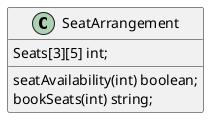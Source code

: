 @startuml
'https://plantuml.com/class-diagram

class SeatArrangement {
Seats[3][5] int;

seatAvailability(int) boolean;
bookSeats(int) string;

}



@enduml